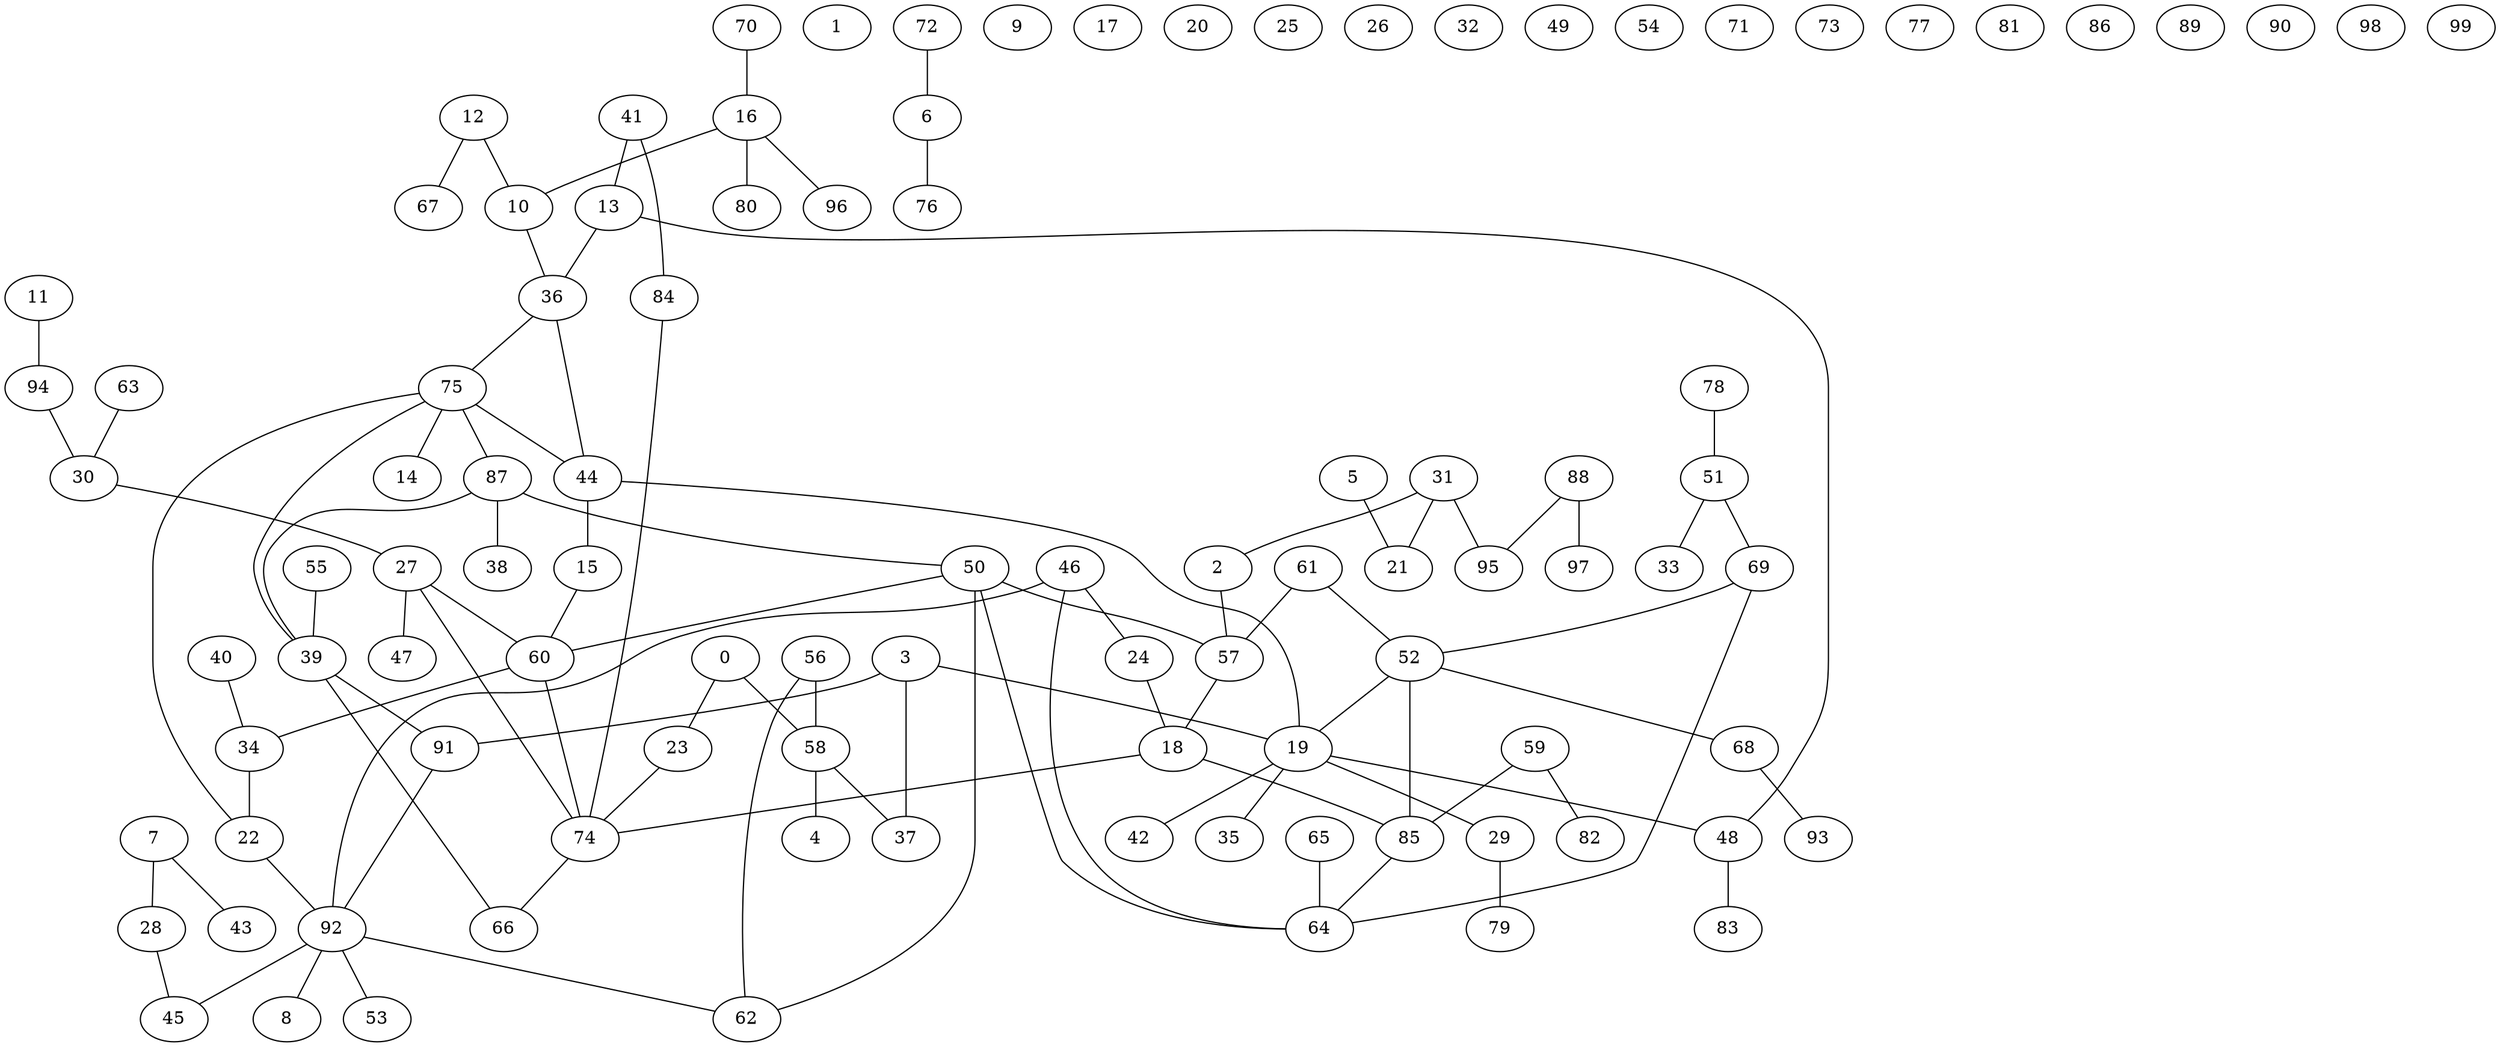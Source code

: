 graph {
0;
1;
2;
3;
4;
5;
6;
7;
8;
9;
10;
11;
12;
13;
14;
15;
16;
17;
18;
19;
20;
21;
22;
23;
24;
25;
26;
27;
28;
29;
30;
31;
32;
33;
34;
35;
36;
37;
38;
39;
40;
41;
42;
43;
44;
45;
46;
47;
48;
49;
50;
51;
52;
53;
54;
55;
56;
57;
58;
59;
60;
61;
62;
63;
64;
65;
66;
67;
68;
69;
70;
71;
72;
73;
74;
75;
76;
77;
78;
79;
80;
81;
82;
83;
84;
85;
86;
87;
88;
89;
90;
91;
92;
93;
94;
95;
96;
97;
98;
99;
75--22;
23--74;
10--36;
56--62;
61--52;
18--85;
40--34;
59--82;
13--36;
60--74;
84--74;
51--69;
7--28;
16--80;
88--95;
44--15;
50--60;
46--24;
50--62;
3--19;
92--45;
50--57;
11--94;
41--13;
75--44;
50--64;
59--85;
44--36;
56--58;
92--8;
60--34;
69--64;
85--64;
78--51;
15--60;
27--47;
57--18;
55--39;
87--39;
18--74;
92--62;
27--74;
19--48;
13--48;
92--53;
52--68;
19--29;
16--10;
44--19;
75--87;
39--91;
94--30;
0--58;
5--21;
46--64;
19--35;
63--30;
61--57;
46--92;
3--91;
58--4;
22--92;
19--42;
12--67;
34--22;
72--6;
65--64;
28--45;
29--79;
31--2;
88--97;
91--92;
58--37;
87--38;
68--93;
87--50;
74--66;
27--60;
7--43;
69--52;
70--16;
51--33;
31--95;
12--10;
48--83;
2--57;
24--18;
41--84;
3--37;
36--75;
39--66;
0--23;
31--21;
30--27;
16--96;
75--14;
6--76;
75--39;
52--85;
52--19;
}